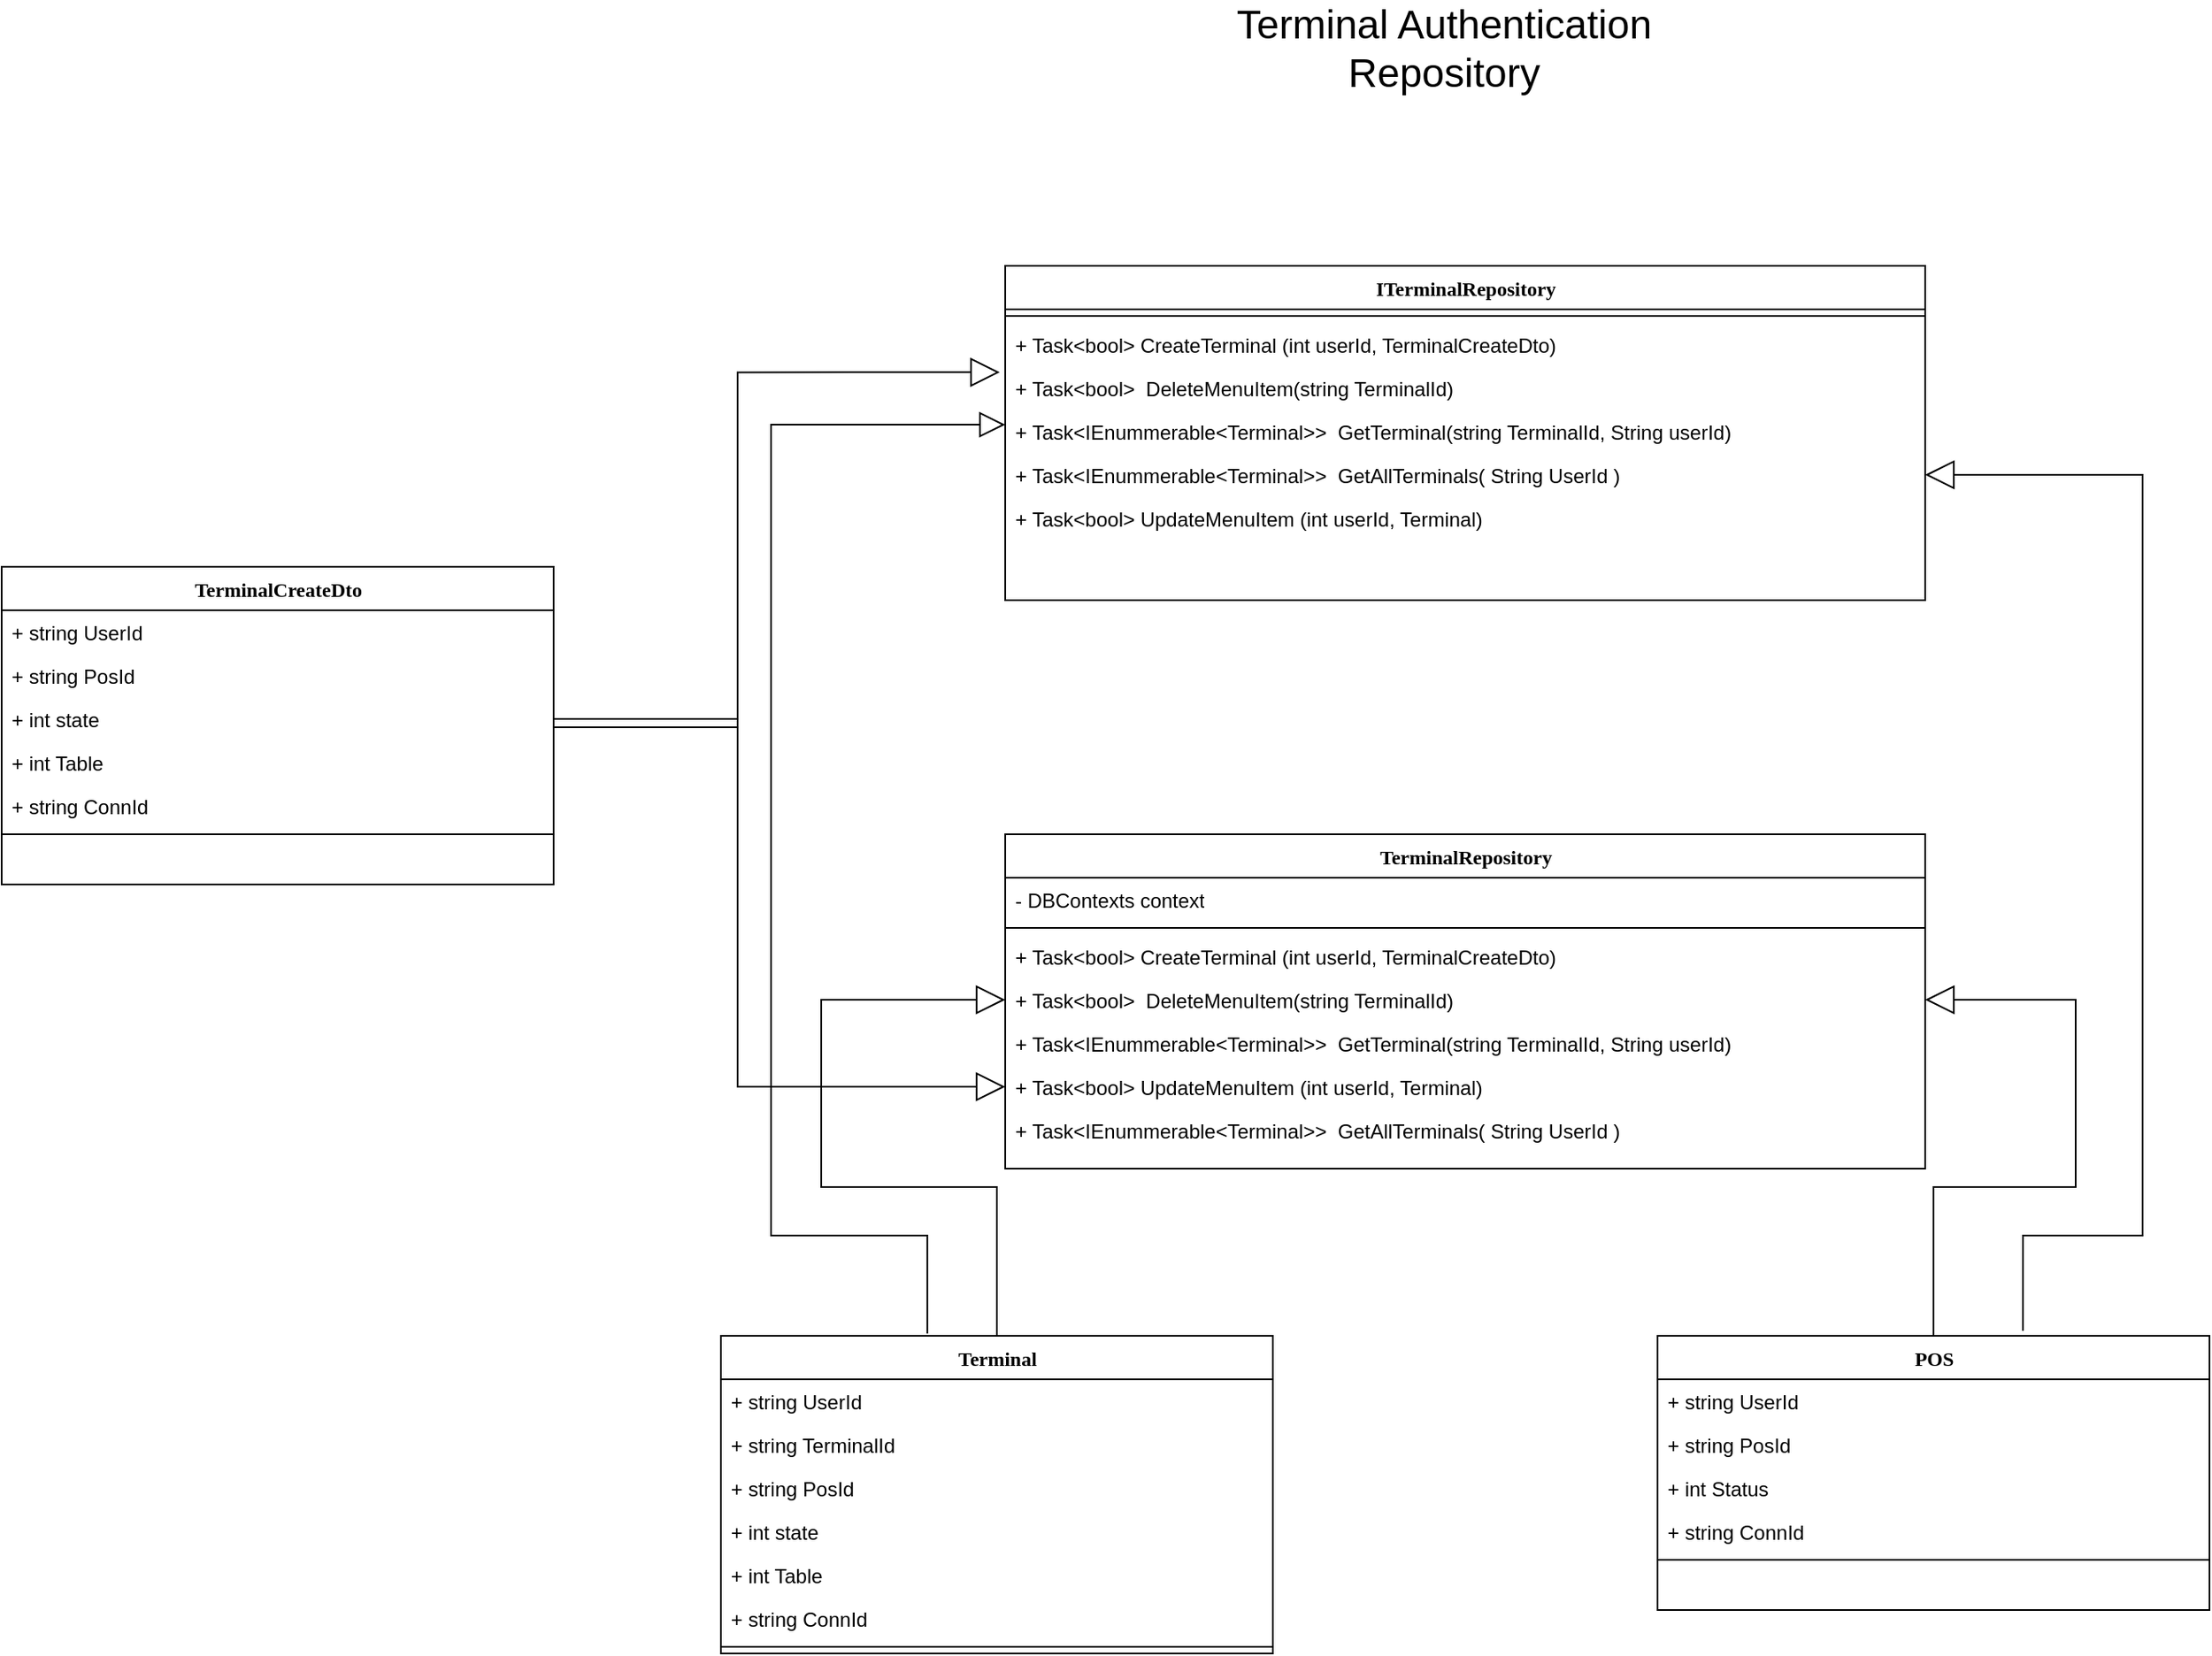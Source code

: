 <mxfile version="14.2.9" type="device"><diagram id="QkI--pBJC4bzssq41QZq" name="Page-1"><mxGraphModel dx="3220" dy="3443" grid="1" gridSize="10" guides="1" tooltips="1" connect="1" arrows="1" fold="1" page="1" pageScale="1" pageWidth="850" pageHeight="1100" math="0" shadow="0"><root><mxCell id="0"/><mxCell id="1" parent="0"/><mxCell id="noM06Llarw8SXuktYtZB-41" value="&lt;font style=&quot;font-size: 24px&quot;&gt;Terminal Authentication Repository&lt;br&gt;&lt;/font&gt;" style="text;html=1;strokeColor=none;fillColor=none;align=center;verticalAlign=middle;whiteSpace=wrap;rounded=0;" vertex="1" parent="1"><mxGeometry x="400" y="-2050" width="305" height="20" as="geometry"/></mxCell><mxCell id="noM06Llarw8SXuktYtZB-713" value="TerminalRepository" style="swimlane;html=1;fontStyle=1;align=center;verticalAlign=top;childLayout=stackLayout;horizontal=1;startSize=26;horizontalStack=0;resizeParent=1;resizeLast=0;collapsible=1;marginBottom=0;swimlaneFillColor=#ffffff;rounded=0;shadow=0;comic=0;labelBackgroundColor=none;strokeWidth=1;fillColor=none;fontFamily=Verdana;fontSize=12" vertex="1" parent="1"><mxGeometry x="290" y="-1570" width="550" height="200" as="geometry"/></mxCell><mxCell id="noM06Llarw8SXuktYtZB-714" value="- DBContexts context&lt;br&gt;" style="text;html=1;strokeColor=none;fillColor=none;align=left;verticalAlign=top;spacingLeft=4;spacingRight=4;whiteSpace=wrap;overflow=hidden;rotatable=0;points=[[0,0.5],[1,0.5]];portConstraint=eastwest;" vertex="1" parent="noM06Llarw8SXuktYtZB-713"><mxGeometry y="26" width="550" height="26" as="geometry"/></mxCell><mxCell id="noM06Llarw8SXuktYtZB-715" value="" style="line;html=1;strokeWidth=1;fillColor=none;align=left;verticalAlign=middle;spacingTop=-1;spacingLeft=3;spacingRight=3;rotatable=0;labelPosition=right;points=[];portConstraint=eastwest;" vertex="1" parent="noM06Llarw8SXuktYtZB-713"><mxGeometry y="52" width="550" height="8" as="geometry"/></mxCell><mxCell id="noM06Llarw8SXuktYtZB-716" value="+ Task&amp;lt;bool&amp;gt; CreateTerminal (int userId, TerminalCreateDto)" style="text;html=1;strokeColor=none;fillColor=none;align=left;verticalAlign=top;spacingLeft=4;spacingRight=4;whiteSpace=wrap;overflow=hidden;rotatable=0;points=[[0,0.5],[1,0.5]];portConstraint=eastwest;" vertex="1" parent="noM06Llarw8SXuktYtZB-713"><mxGeometry y="60" width="550" height="26" as="geometry"/></mxCell><mxCell id="noM06Llarw8SXuktYtZB-717" value="+ Task&amp;lt;bool&amp;gt;&amp;nbsp; DeleteMenuItem(string TerminalId)" style="text;html=1;strokeColor=none;fillColor=none;align=left;verticalAlign=top;spacingLeft=4;spacingRight=4;whiteSpace=wrap;overflow=hidden;rotatable=0;points=[[0,0.5],[1,0.5]];portConstraint=eastwest;" vertex="1" parent="noM06Llarw8SXuktYtZB-713"><mxGeometry y="86" width="550" height="26" as="geometry"/></mxCell><mxCell id="noM06Llarw8SXuktYtZB-718" value="+ Task&amp;lt;IEnummerable&amp;lt;Terminal&amp;gt;&amp;gt;&amp;nbsp; GetTerminal(string TerminalId, String userId)" style="text;html=1;strokeColor=none;fillColor=none;align=left;verticalAlign=top;spacingLeft=4;spacingRight=4;whiteSpace=wrap;overflow=hidden;rotatable=0;points=[[0,0.5],[1,0.5]];portConstraint=eastwest;" vertex="1" parent="noM06Llarw8SXuktYtZB-713"><mxGeometry y="112" width="550" height="26" as="geometry"/></mxCell><mxCell id="noM06Llarw8SXuktYtZB-719" value="+ Task&amp;lt;bool&amp;gt; UpdateMenuItem (int userId, Terminal)" style="text;html=1;strokeColor=none;fillColor=none;align=left;verticalAlign=top;spacingLeft=4;spacingRight=4;whiteSpace=wrap;overflow=hidden;rotatable=0;points=[[0,0.5],[1,0.5]];portConstraint=eastwest;" vertex="1" parent="noM06Llarw8SXuktYtZB-713"><mxGeometry y="138" width="550" height="26" as="geometry"/></mxCell><mxCell id="noM06Llarw8SXuktYtZB-720" value="+ Task&amp;lt;IEnummerable&amp;lt;Terminal&amp;gt;&amp;gt;&amp;nbsp; GetAllTerminals( String UserId )" style="text;html=1;strokeColor=none;fillColor=none;align=left;verticalAlign=top;spacingLeft=4;spacingRight=4;whiteSpace=wrap;overflow=hidden;rotatable=0;points=[[0,0.5],[1,0.5]];portConstraint=eastwest;" vertex="1" parent="noM06Llarw8SXuktYtZB-713"><mxGeometry y="164" width="550" height="26" as="geometry"/></mxCell><mxCell id="noM06Llarw8SXuktYtZB-721" value="ITerminalRepository" style="swimlane;html=1;fontStyle=1;align=center;verticalAlign=top;childLayout=stackLayout;horizontal=1;startSize=26;horizontalStack=0;resizeParent=1;resizeLast=0;collapsible=1;marginBottom=0;swimlaneFillColor=#ffffff;rounded=0;shadow=0;comic=0;labelBackgroundColor=none;strokeWidth=1;fillColor=none;fontFamily=Verdana;fontSize=12" vertex="1" parent="1"><mxGeometry x="290" y="-1910" width="550" height="200" as="geometry"/></mxCell><mxCell id="noM06Llarw8SXuktYtZB-722" value="" style="line;html=1;strokeWidth=1;fillColor=none;align=left;verticalAlign=middle;spacingTop=-1;spacingLeft=3;spacingRight=3;rotatable=0;labelPosition=right;points=[];portConstraint=eastwest;" vertex="1" parent="noM06Llarw8SXuktYtZB-721"><mxGeometry y="26" width="550" height="8" as="geometry"/></mxCell><mxCell id="noM06Llarw8SXuktYtZB-723" value="+ Task&amp;lt;bool&amp;gt; CreateTerminal (int userId, TerminalCreateDto)" style="text;html=1;strokeColor=none;fillColor=none;align=left;verticalAlign=top;spacingLeft=4;spacingRight=4;whiteSpace=wrap;overflow=hidden;rotatable=0;points=[[0,0.5],[1,0.5]];portConstraint=eastwest;" vertex="1" parent="noM06Llarw8SXuktYtZB-721"><mxGeometry y="34" width="550" height="26" as="geometry"/></mxCell><mxCell id="noM06Llarw8SXuktYtZB-724" value="+ Task&amp;lt;bool&amp;gt;&amp;nbsp; DeleteMenuItem(string TerminalId)" style="text;html=1;strokeColor=none;fillColor=none;align=left;verticalAlign=top;spacingLeft=4;spacingRight=4;whiteSpace=wrap;overflow=hidden;rotatable=0;points=[[0,0.5],[1,0.5]];portConstraint=eastwest;" vertex="1" parent="noM06Llarw8SXuktYtZB-721"><mxGeometry y="60" width="550" height="26" as="geometry"/></mxCell><mxCell id="noM06Llarw8SXuktYtZB-725" value="+ Task&amp;lt;IEnummerable&amp;lt;Terminal&amp;gt;&amp;gt;&amp;nbsp; GetTerminal(string TerminalId, String userId)" style="text;html=1;strokeColor=none;fillColor=none;align=left;verticalAlign=top;spacingLeft=4;spacingRight=4;whiteSpace=wrap;overflow=hidden;rotatable=0;points=[[0,0.5],[1,0.5]];portConstraint=eastwest;" vertex="1" parent="noM06Llarw8SXuktYtZB-721"><mxGeometry y="86" width="550" height="26" as="geometry"/></mxCell><mxCell id="noM06Llarw8SXuktYtZB-726" value="+ Task&amp;lt;IEnummerable&amp;lt;Terminal&amp;gt;&amp;gt;&amp;nbsp; GetAllTerminals( String UserId )" style="text;html=1;strokeColor=none;fillColor=none;align=left;verticalAlign=top;spacingLeft=4;spacingRight=4;whiteSpace=wrap;overflow=hidden;rotatable=0;points=[[0,0.5],[1,0.5]];portConstraint=eastwest;" vertex="1" parent="noM06Llarw8SXuktYtZB-721"><mxGeometry y="112" width="550" height="26" as="geometry"/></mxCell><mxCell id="noM06Llarw8SXuktYtZB-727" value="+ Task&amp;lt;bool&amp;gt; UpdateMenuItem (int userId, Terminal)" style="text;html=1;strokeColor=none;fillColor=none;align=left;verticalAlign=top;spacingLeft=4;spacingRight=4;whiteSpace=wrap;overflow=hidden;rotatable=0;points=[[0,0.5],[1,0.5]];portConstraint=eastwest;" vertex="1" parent="noM06Llarw8SXuktYtZB-721"><mxGeometry y="138" width="550" height="26" as="geometry"/></mxCell><mxCell id="noM06Llarw8SXuktYtZB-728" style="edgeStyle=orthogonalEdgeStyle;rounded=0;orthogonalLoop=1;jettySize=auto;html=1;entryX=0;entryY=0.5;entryDx=0;entryDy=0;endArrow=block;endFill=0;endSize=13;exitX=0.374;exitY=-0.007;exitDx=0;exitDy=0;startArrow=none;startFill=0;exitPerimeter=0;" edge="1" parent="1" source="noM06Llarw8SXuktYtZB-743"><mxGeometry relative="1" as="geometry"><mxPoint x="285" y="-740" as="sourcePoint"/><mxPoint x="290" y="-1815" as="targetPoint"/><Array as="points"><mxPoint x="243" y="-1330"/><mxPoint x="150" y="-1330"/><mxPoint x="150" y="-1815"/></Array></mxGeometry></mxCell><mxCell id="noM06Llarw8SXuktYtZB-730" value="TerminalCreateDto" style="swimlane;html=1;fontStyle=1;align=center;verticalAlign=top;childLayout=stackLayout;horizontal=1;startSize=26;horizontalStack=0;resizeParent=1;resizeLast=0;collapsible=1;marginBottom=0;swimlaneFillColor=#ffffff;rounded=0;shadow=0;comic=0;labelBackgroundColor=none;strokeWidth=1;fillColor=none;fontFamily=Verdana;fontSize=12" vertex="1" parent="1"><mxGeometry x="-310" y="-1730" width="330" height="190" as="geometry"/></mxCell><mxCell id="noM06Llarw8SXuktYtZB-731" value="+ string UserId" style="text;html=1;strokeColor=none;fillColor=none;align=left;verticalAlign=top;spacingLeft=4;spacingRight=4;whiteSpace=wrap;overflow=hidden;rotatable=0;points=[[0,0.5],[1,0.5]];portConstraint=eastwest;" vertex="1" parent="noM06Llarw8SXuktYtZB-730"><mxGeometry y="26" width="330" height="26" as="geometry"/></mxCell><mxCell id="noM06Llarw8SXuktYtZB-732" value="+ string PosId" style="text;html=1;strokeColor=none;fillColor=none;align=left;verticalAlign=top;spacingLeft=4;spacingRight=4;whiteSpace=wrap;overflow=hidden;rotatable=0;points=[[0,0.5],[1,0.5]];portConstraint=eastwest;" vertex="1" parent="noM06Llarw8SXuktYtZB-730"><mxGeometry y="52" width="330" height="26" as="geometry"/></mxCell><mxCell id="noM06Llarw8SXuktYtZB-733" value="+ int state" style="text;html=1;strokeColor=none;fillColor=none;align=left;verticalAlign=top;spacingLeft=4;spacingRight=4;whiteSpace=wrap;overflow=hidden;rotatable=0;points=[[0,0.5],[1,0.5]];portConstraint=eastwest;" vertex="1" parent="noM06Llarw8SXuktYtZB-730"><mxGeometry y="78" width="330" height="26" as="geometry"/></mxCell><mxCell id="noM06Llarw8SXuktYtZB-734" value="+ int Table" style="text;html=1;strokeColor=none;fillColor=none;align=left;verticalAlign=top;spacingLeft=4;spacingRight=4;whiteSpace=wrap;overflow=hidden;rotatable=0;points=[[0,0.5],[1,0.5]];portConstraint=eastwest;" vertex="1" parent="noM06Llarw8SXuktYtZB-730"><mxGeometry y="104" width="330" height="26" as="geometry"/></mxCell><mxCell id="noM06Llarw8SXuktYtZB-735" value="+ string ConnId" style="text;html=1;strokeColor=none;fillColor=none;align=left;verticalAlign=top;spacingLeft=4;spacingRight=4;whiteSpace=wrap;overflow=hidden;rotatable=0;points=[[0,0.5],[1,0.5]];portConstraint=eastwest;" vertex="1" parent="noM06Llarw8SXuktYtZB-730"><mxGeometry y="130" width="330" height="26" as="geometry"/></mxCell><mxCell id="noM06Llarw8SXuktYtZB-736" value="" style="line;html=1;strokeWidth=1;fillColor=none;align=left;verticalAlign=middle;spacingTop=-1;spacingLeft=3;spacingRight=3;rotatable=0;labelPosition=right;points=[];portConstraint=eastwest;" vertex="1" parent="noM06Llarw8SXuktYtZB-730"><mxGeometry y="156" width="330" height="8" as="geometry"/></mxCell><mxCell id="noM06Llarw8SXuktYtZB-753" style="edgeStyle=orthogonalEdgeStyle;rounded=0;orthogonalLoop=1;jettySize=auto;html=1;exitX=0.662;exitY=-0.018;exitDx=0;exitDy=0;entryX=1;entryY=0.5;entryDx=0;entryDy=0;startArrow=none;startFill=0;startSize=15;sourcePerimeterSpacing=9;endArrow=block;endFill=0;endSize=15;targetPerimeterSpacing=20;exitPerimeter=0;" edge="1" parent="1" source="noM06Llarw8SXuktYtZB-737" target="noM06Llarw8SXuktYtZB-726"><mxGeometry relative="1" as="geometry"><Array as="points"><mxPoint x="899" y="-1330"/><mxPoint x="970" y="-1330"/><mxPoint x="970" y="-1785"/></Array></mxGeometry></mxCell><mxCell id="noM06Llarw8SXuktYtZB-755" style="edgeStyle=orthogonalEdgeStyle;rounded=0;orthogonalLoop=1;jettySize=auto;html=1;exitX=0.5;exitY=0;exitDx=0;exitDy=0;entryX=1;entryY=0.5;entryDx=0;entryDy=0;startArrow=none;startFill=0;startSize=15;sourcePerimeterSpacing=9;endArrow=block;endFill=0;endSize=15;targetPerimeterSpacing=20;" edge="1" parent="1" source="noM06Llarw8SXuktYtZB-737" target="noM06Llarw8SXuktYtZB-717"><mxGeometry relative="1" as="geometry"><Array as="points"><mxPoint x="845" y="-1359"/><mxPoint x="930" y="-1359"/><mxPoint x="930" y="-1471"/></Array></mxGeometry></mxCell><mxCell id="noM06Llarw8SXuktYtZB-737" value="POS" style="swimlane;html=1;fontStyle=1;align=center;verticalAlign=top;childLayout=stackLayout;horizontal=1;startSize=26;horizontalStack=0;resizeParent=1;resizeLast=0;collapsible=1;marginBottom=0;swimlaneFillColor=#ffffff;rounded=0;shadow=0;comic=0;labelBackgroundColor=none;strokeWidth=1;fillColor=none;fontFamily=Verdana;fontSize=12" vertex="1" parent="1"><mxGeometry x="680" y="-1270" width="330" height="164" as="geometry"/></mxCell><mxCell id="noM06Llarw8SXuktYtZB-738" value="+ string UserId" style="text;html=1;strokeColor=none;fillColor=none;align=left;verticalAlign=top;spacingLeft=4;spacingRight=4;whiteSpace=wrap;overflow=hidden;rotatable=0;points=[[0,0.5],[1,0.5]];portConstraint=eastwest;" vertex="1" parent="noM06Llarw8SXuktYtZB-737"><mxGeometry y="26" width="330" height="26" as="geometry"/></mxCell><mxCell id="noM06Llarw8SXuktYtZB-739" value="+ string PosId" style="text;html=1;strokeColor=none;fillColor=none;align=left;verticalAlign=top;spacingLeft=4;spacingRight=4;whiteSpace=wrap;overflow=hidden;rotatable=0;points=[[0,0.5],[1,0.5]];portConstraint=eastwest;" vertex="1" parent="noM06Llarw8SXuktYtZB-737"><mxGeometry y="52" width="330" height="26" as="geometry"/></mxCell><mxCell id="noM06Llarw8SXuktYtZB-740" value="+ int Status" style="text;html=1;strokeColor=none;fillColor=none;align=left;verticalAlign=top;spacingLeft=4;spacingRight=4;whiteSpace=wrap;overflow=hidden;rotatable=0;points=[[0,0.5],[1,0.5]];portConstraint=eastwest;" vertex="1" parent="noM06Llarw8SXuktYtZB-737"><mxGeometry y="78" width="330" height="26" as="geometry"/></mxCell><mxCell id="noM06Llarw8SXuktYtZB-741" value="+ string ConnId" style="text;html=1;strokeColor=none;fillColor=none;align=left;verticalAlign=top;spacingLeft=4;spacingRight=4;whiteSpace=wrap;overflow=hidden;rotatable=0;points=[[0,0.5],[1,0.5]];portConstraint=eastwest;" vertex="1" parent="noM06Llarw8SXuktYtZB-737"><mxGeometry y="104" width="330" height="26" as="geometry"/></mxCell><mxCell id="noM06Llarw8SXuktYtZB-742" value="" style="line;html=1;strokeWidth=1;fillColor=none;align=left;verticalAlign=middle;spacingTop=-1;spacingLeft=3;spacingRight=3;rotatable=0;labelPosition=right;points=[];portConstraint=eastwest;" vertex="1" parent="noM06Llarw8SXuktYtZB-737"><mxGeometry y="130" width="330" height="8" as="geometry"/></mxCell><mxCell id="noM06Llarw8SXuktYtZB-754" style="edgeStyle=orthogonalEdgeStyle;rounded=0;orthogonalLoop=1;jettySize=auto;html=1;exitX=0.5;exitY=0;exitDx=0;exitDy=0;entryX=0;entryY=0.5;entryDx=0;entryDy=0;startArrow=none;startFill=0;startSize=15;sourcePerimeterSpacing=9;endArrow=block;endFill=0;endSize=15;targetPerimeterSpacing=20;" edge="1" parent="1" source="noM06Llarw8SXuktYtZB-743" target="noM06Llarw8SXuktYtZB-717"><mxGeometry relative="1" as="geometry"><Array as="points"><mxPoint x="285" y="-1359"/><mxPoint x="180" y="-1359"/><mxPoint x="180" y="-1471"/></Array></mxGeometry></mxCell><mxCell id="noM06Llarw8SXuktYtZB-743" value="Terminal" style="swimlane;html=1;fontStyle=1;align=center;verticalAlign=top;childLayout=stackLayout;horizontal=1;startSize=26;horizontalStack=0;resizeParent=1;resizeLast=0;collapsible=1;marginBottom=0;swimlaneFillColor=#ffffff;rounded=0;shadow=0;comic=0;labelBackgroundColor=none;strokeWidth=1;fillColor=none;fontFamily=Verdana;fontSize=12" vertex="1" parent="1"><mxGeometry x="120" y="-1270" width="330" height="190" as="geometry"/></mxCell><mxCell id="noM06Llarw8SXuktYtZB-744" value="+ string UserId" style="text;html=1;strokeColor=none;fillColor=none;align=left;verticalAlign=top;spacingLeft=4;spacingRight=4;whiteSpace=wrap;overflow=hidden;rotatable=0;points=[[0,0.5],[1,0.5]];portConstraint=eastwest;" vertex="1" parent="noM06Llarw8SXuktYtZB-743"><mxGeometry y="26" width="330" height="26" as="geometry"/></mxCell><mxCell id="noM06Llarw8SXuktYtZB-745" value="+ string TerminalId" style="text;html=1;strokeColor=none;fillColor=none;align=left;verticalAlign=top;spacingLeft=4;spacingRight=4;whiteSpace=wrap;overflow=hidden;rotatable=0;points=[[0,0.5],[1,0.5]];portConstraint=eastwest;" vertex="1" parent="noM06Llarw8SXuktYtZB-743"><mxGeometry y="52" width="330" height="26" as="geometry"/></mxCell><mxCell id="noM06Llarw8SXuktYtZB-746" value="+ string PosId" style="text;html=1;strokeColor=none;fillColor=none;align=left;verticalAlign=top;spacingLeft=4;spacingRight=4;whiteSpace=wrap;overflow=hidden;rotatable=0;points=[[0,0.5],[1,0.5]];portConstraint=eastwest;" vertex="1" parent="noM06Llarw8SXuktYtZB-743"><mxGeometry y="78" width="330" height="26" as="geometry"/></mxCell><mxCell id="noM06Llarw8SXuktYtZB-747" value="+ int state" style="text;html=1;strokeColor=none;fillColor=none;align=left;verticalAlign=top;spacingLeft=4;spacingRight=4;whiteSpace=wrap;overflow=hidden;rotatable=0;points=[[0,0.5],[1,0.5]];portConstraint=eastwest;" vertex="1" parent="noM06Llarw8SXuktYtZB-743"><mxGeometry y="104" width="330" height="26" as="geometry"/></mxCell><mxCell id="noM06Llarw8SXuktYtZB-748" value="+ int Table" style="text;html=1;strokeColor=none;fillColor=none;align=left;verticalAlign=top;spacingLeft=4;spacingRight=4;whiteSpace=wrap;overflow=hidden;rotatable=0;points=[[0,0.5],[1,0.5]];portConstraint=eastwest;" vertex="1" parent="noM06Llarw8SXuktYtZB-743"><mxGeometry y="130" width="330" height="26" as="geometry"/></mxCell><mxCell id="noM06Llarw8SXuktYtZB-749" value="+ string ConnId" style="text;html=1;strokeColor=none;fillColor=none;align=left;verticalAlign=top;spacingLeft=4;spacingRight=4;whiteSpace=wrap;overflow=hidden;rotatable=0;points=[[0,0.5],[1,0.5]];portConstraint=eastwest;" vertex="1" parent="noM06Llarw8SXuktYtZB-743"><mxGeometry y="156" width="330" height="26" as="geometry"/></mxCell><mxCell id="noM06Llarw8SXuktYtZB-750" value="" style="line;html=1;strokeWidth=1;fillColor=none;align=left;verticalAlign=middle;spacingTop=-1;spacingLeft=3;spacingRight=3;rotatable=0;labelPosition=right;points=[];portConstraint=eastwest;" vertex="1" parent="noM06Llarw8SXuktYtZB-743"><mxGeometry y="182" width="330" height="8" as="geometry"/></mxCell><mxCell id="noM06Llarw8SXuktYtZB-757" style="edgeStyle=orthogonalEdgeStyle;rounded=0;orthogonalLoop=1;jettySize=auto;html=1;exitX=1;exitY=0.5;exitDx=0;exitDy=0;startArrow=none;startFill=0;startSize=15;sourcePerimeterSpacing=9;endArrow=block;endFill=0;endSize=15;targetPerimeterSpacing=20;entryX=-0.006;entryY=0.141;entryDx=0;entryDy=0;entryPerimeter=0;" edge="1" parent="1" target="noM06Llarw8SXuktYtZB-724"><mxGeometry relative="1" as="geometry"><mxPoint x="270" y="-1815" as="targetPoint"/><mxPoint x="20" y="-1634.0" as="sourcePoint"/><Array as="points"><mxPoint x="130" y="-1634"/><mxPoint x="130" y="-1846"/></Array></mxGeometry></mxCell><mxCell id="noM06Llarw8SXuktYtZB-758" style="edgeStyle=orthogonalEdgeStyle;rounded=0;orthogonalLoop=1;jettySize=auto;html=1;exitX=1;exitY=0.5;exitDx=0;exitDy=0;entryX=0;entryY=0.5;entryDx=0;entryDy=0;startArrow=none;startFill=0;startSize=15;sourcePerimeterSpacing=9;endArrow=block;endFill=0;endSize=15;targetPerimeterSpacing=20;" edge="1" parent="1" source="noM06Llarw8SXuktYtZB-733" target="noM06Llarw8SXuktYtZB-719"><mxGeometry relative="1" as="geometry"><Array as="points"><mxPoint x="130" y="-1639"/><mxPoint x="130" y="-1419"/></Array></mxGeometry></mxCell></root></mxGraphModel></diagram></mxfile>